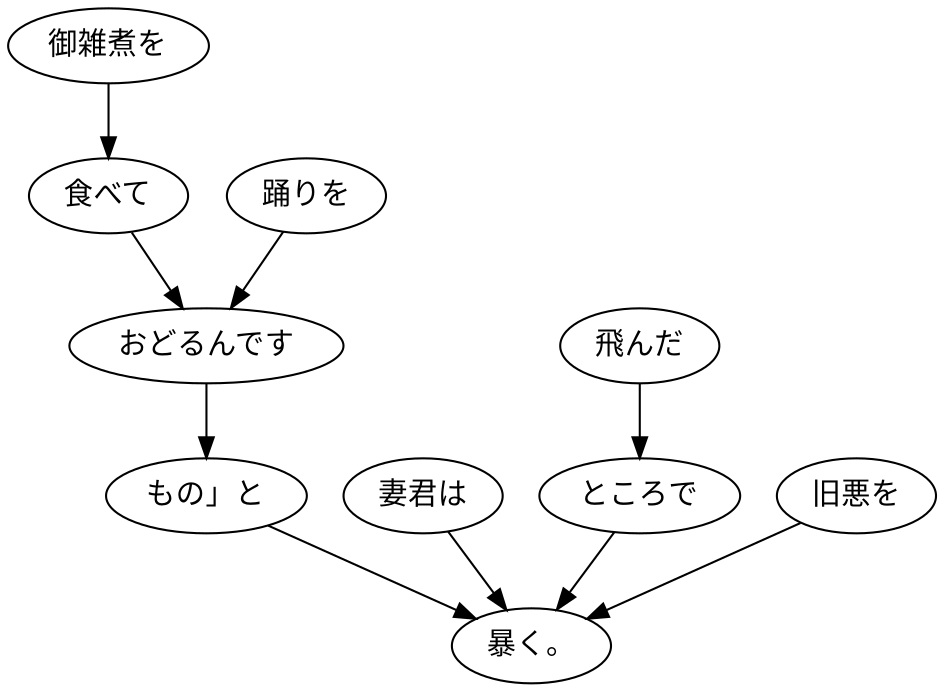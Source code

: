 digraph graph1397 {
	node0 [label="御雑煮を"];
	node1 [label="食べて"];
	node2 [label="踊りを"];
	node3 [label="おどるんです"];
	node4 [label="もの」と"];
	node5 [label="妻君は"];
	node6 [label="飛んだ"];
	node7 [label="ところで"];
	node8 [label="旧悪を"];
	node9 [label="暴く。"];
	node0 -> node1;
	node1 -> node3;
	node2 -> node3;
	node3 -> node4;
	node4 -> node9;
	node5 -> node9;
	node6 -> node7;
	node7 -> node9;
	node8 -> node9;
}
